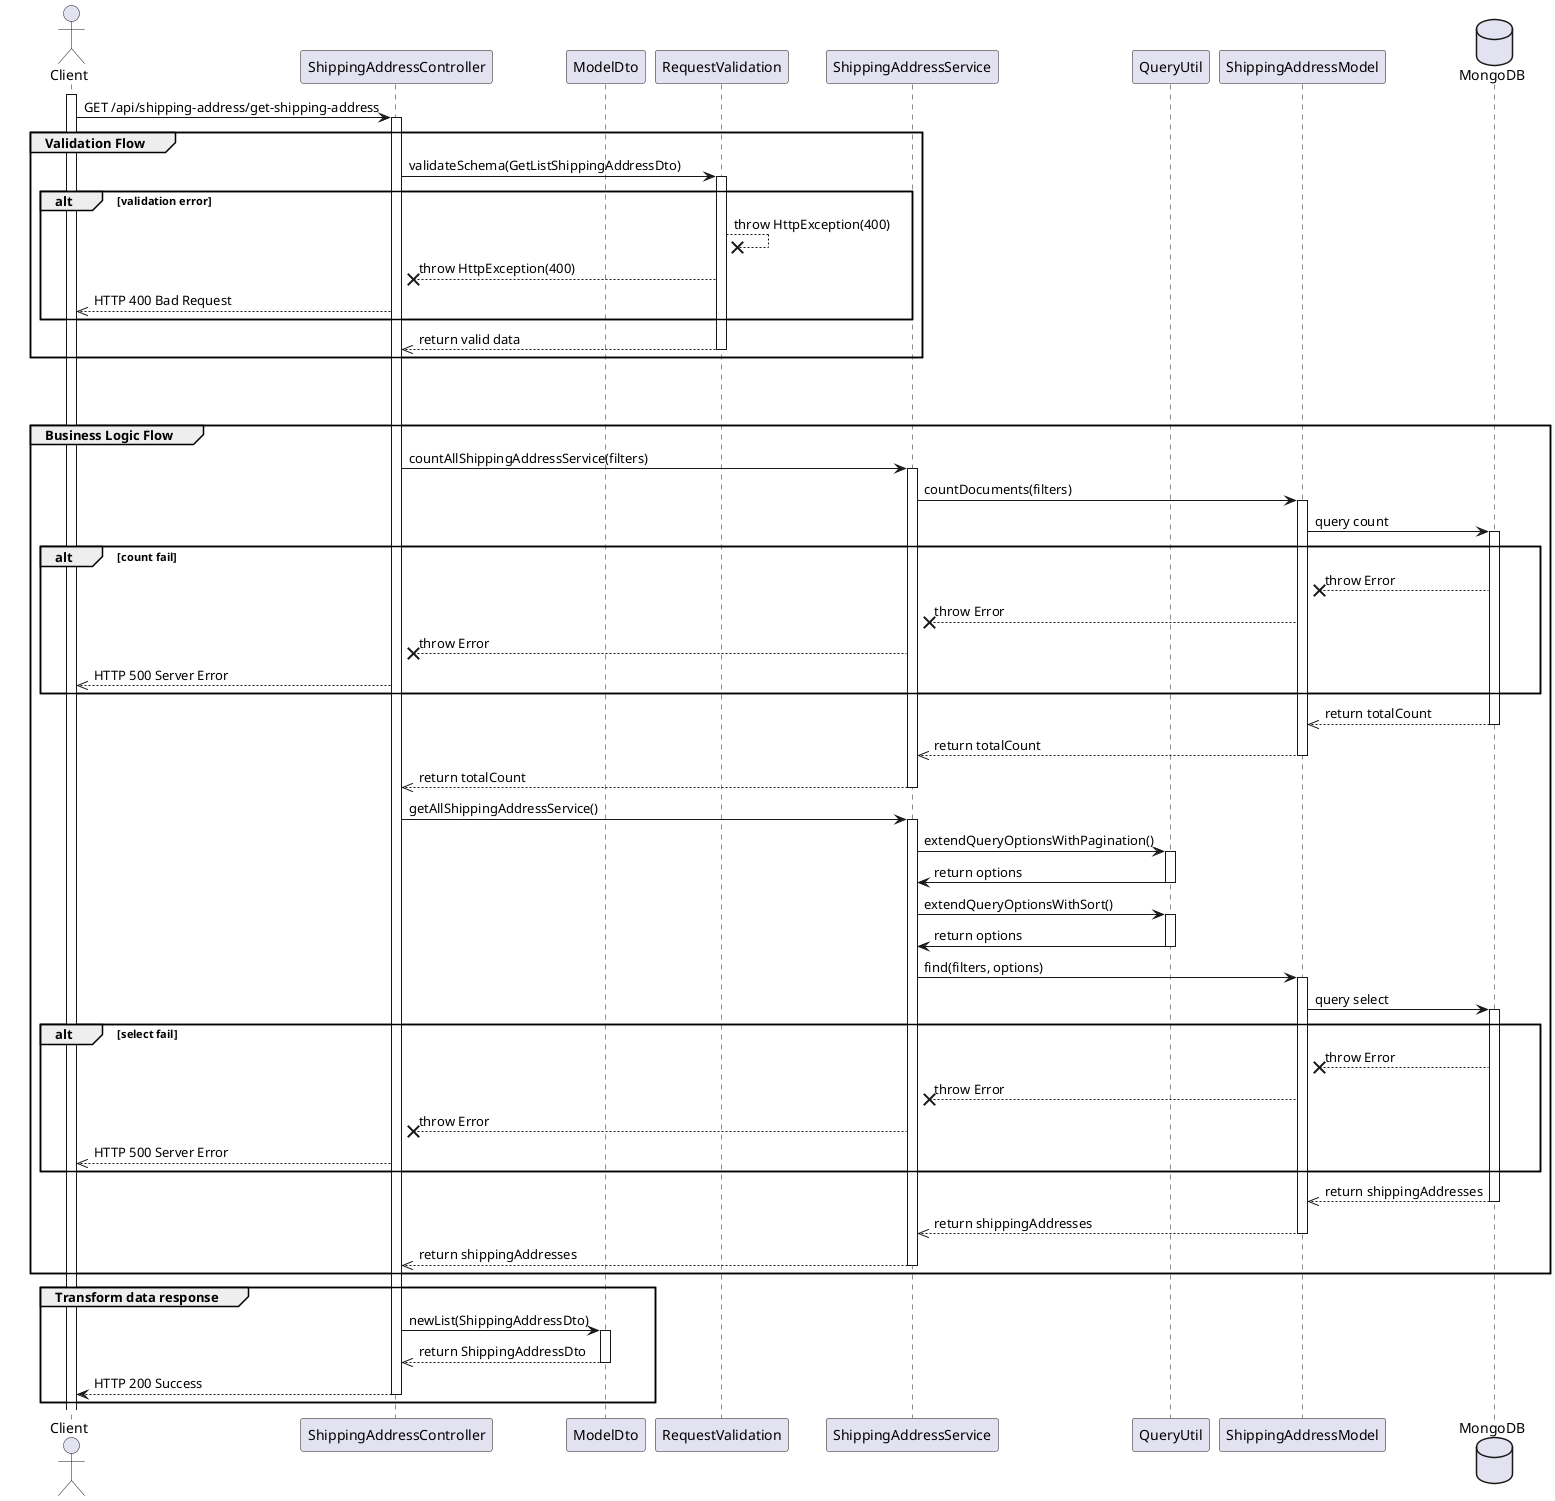 @startuml View List Shipping Address

actor Client

participant ShippingAddressController
participant ModelDto
participant RequestValidation
participant ShippingAddressService
participant QueryUtil
participant ShippingAddressModel

database MongoDB

' Step 1
    activate Client
    Client -> ShippingAddressController: GET /api/shipping-address/get-shipping-address
    activate ShippingAddressController

' Step 4
group Validation Flow
    ShippingAddressController -> RequestValidation: validateSchema(GetListShippingAddressDto)
    activate RequestValidation
    alt validation error
        RequestValidation --x RequestValidation: throw HttpException(400)
        RequestValidation --x ShippingAddressController: throw HttpException(400)
        ShippingAddressController -->> Client: HTTP 400 Bad Request
    end
    RequestValidation -->> ShippingAddressController: return valid data
    deactivate RequestValidation
end

break
break


' Step 5
group Business Logic Flow
    ShippingAddressController -> ShippingAddressService: countAllShippingAddressService(filters)
    activate ShippingAddressService
    ShippingAddressService -> ShippingAddressModel: countDocuments(filters)
    activate ShippingAddressModel
    ShippingAddressModel -> MongoDB: query count
    activate MongoDB

    alt count fail 
        MongoDB --x ShippingAddressModel: throw Error
        ShippingAddressModel --x ShippingAddressService: throw Error
        ShippingAddressService --x ShippingAddressController: throw Error
        ShippingAddressController -->> Client: HTTP 500 Server Error
    end

    MongoDB -->> ShippingAddressModel: return totalCount
    deactivate MongoDB
    ShippingAddressModel -->> ShippingAddressService: return totalCount
    deactivate ShippingAddressModel
    ShippingAddressService -->> ShippingAddressController: return totalCount
    deactivate ShippingAddressService
    ShippingAddressController -> ShippingAddressService: getAllShippingAddressService()
    activate ShippingAddressService
    ShippingAddressService -> QueryUtil: extendQueryOptionsWithPagination()
    activate QueryUtil
    QueryUtil -> ShippingAddressService: return options
    deactivate QueryUtil
    ShippingAddressService -> QueryUtil: extendQueryOptionsWithSort()
    activate QueryUtil
    QueryUtil -> ShippingAddressService: return options
    deactivate QueryUtil
    ShippingAddressService -> ShippingAddressModel: find(filters, options)
    activate ShippingAddressModel
    ShippingAddressModel -> MongoDB: query select
    activate MongoDB

    alt select fail
        MongoDB --x ShippingAddressModel: throw Error
        ShippingAddressModel --x ShippingAddressService: throw Error
        ShippingAddressService --x ShippingAddressController: throw Error
        ShippingAddressController -->> Client: HTTP 500 Server Error
    end

    MongoDB -->> ShippingAddressModel: return shippingAddresses
    deactivate MongoDB
    ShippingAddressModel -->> ShippingAddressService: return shippingAddresses
    deactivate ShippingAddressModel
    ShippingAddressService -->> ShippingAddressController: return shippingAddresses
    deactivate ShippingAddressService
    

end

group Transform data response
    ShippingAddressController -> ModelDto: newList(ShippingAddressDto)
    activate ModelDto
    ModelDto -->> ShippingAddressController: return ShippingAddressDto
    deactivate ModelDto
ShippingAddressController --> Client: HTTP 200 Success
deactivate ShippingAddressController
end

@enduml